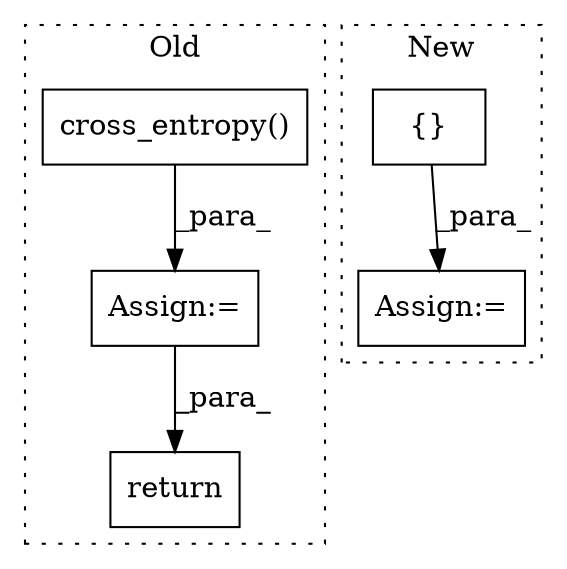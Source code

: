 digraph G {
subgraph cluster0 {
1 [label="cross_entropy()" a="75" s="3166,3200" l="16,1" shape="box"];
3 [label="return" a="93" s="3405" l="7" shape="box"];
4 [label="Assign:=" a="68" s="3163" l="3" shape="box"];
label = "Old";
style="dotted";
}
subgraph cluster1 {
2 [label="{}" a="59" s="3417,3432" l="1,0" shape="box"];
5 [label="Assign:=" a="68" s="3524" l="3" shape="box"];
label = "New";
style="dotted";
}
1 -> 4 [label="_para_"];
2 -> 5 [label="_para_"];
4 -> 3 [label="_para_"];
}